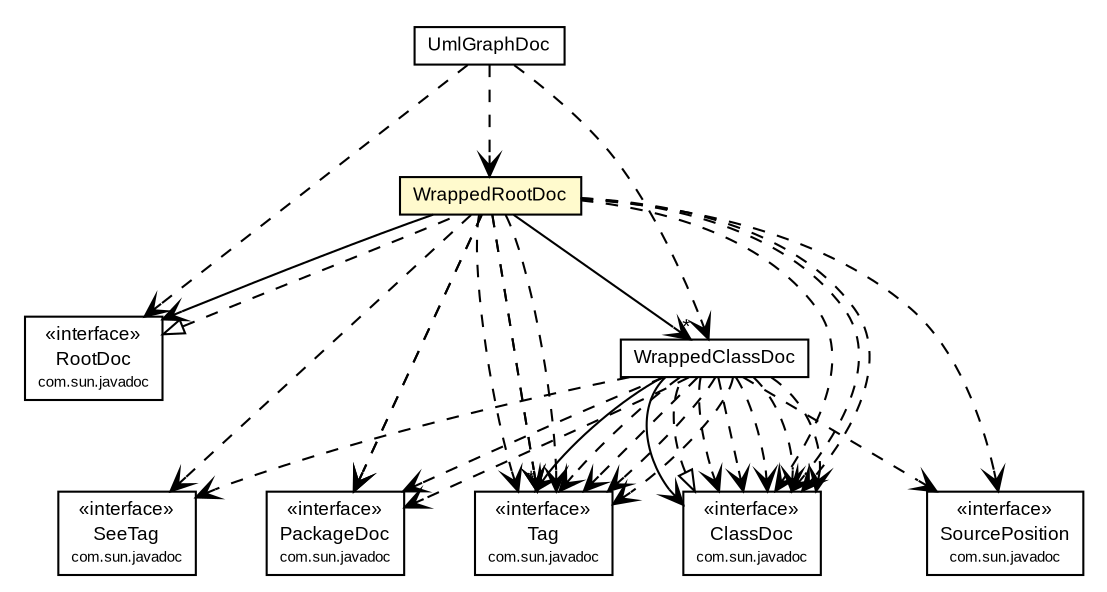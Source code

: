 #!/usr/local/bin/dot
#
# Class diagram 
# Generated by UmlGraph version 4.9 (http://www.spinellis.gr/sw/umlgraph)
#

digraph G {
	edge [fontname="arial",fontsize=10,labelfontname="arial",labelfontsize=10];
	node [fontname="arial",fontsize=10,shape=plaintext];
	// gr.spinellis.umlgraph.doclet.WrappedClassDoc
	c326 [label=<<table border="0" cellborder="1" cellspacing="0" cellpadding="2" port="p" href="./WrappedClassDoc.html">
		<tr><td><table border="0" cellspacing="0" cellpadding="1">
			<tr><td> WrappedClassDoc </td></tr>
		</table></td></tr>
		</table>>, fontname="arial", fontcolor="black", fontsize=9.0];
	// gr.spinellis.umlgraph.doclet.WrappedRootDoc
	c332 [label=<<table border="0" cellborder="1" cellspacing="0" cellpadding="2" port="p" bgcolor="lemonChiffon" href="./WrappedRootDoc.html">
		<tr><td><table border="0" cellspacing="0" cellpadding="1">
			<tr><td> WrappedRootDoc </td></tr>
		</table></td></tr>
		</table>>, fontname="arial", fontcolor="black", fontsize=9.0];
	// gr.spinellis.umlgraph.doclet.UmlGraphDoc
	c333 [label=<<table border="0" cellborder="1" cellspacing="0" cellpadding="2" port="p" href="./UmlGraphDoc.html">
		<tr><td><table border="0" cellspacing="0" cellpadding="1">
			<tr><td> UmlGraphDoc </td></tr>
		</table></td></tr>
		</table>>, fontname="arial", fontcolor="black", fontsize=9.0];
	//gr.spinellis.umlgraph.doclet.WrappedClassDoc implements com.sun.javadoc.ClassDoc
	c354:p -> c326:p [dir=back,arrowtail=empty,style=dashed];
	//gr.spinellis.umlgraph.doclet.WrappedRootDoc implements com.sun.javadoc.RootDoc
	c355:p -> c332:p [dir=back,arrowtail=empty,style=dashed];
	// gr.spinellis.umlgraph.doclet.UmlGraphDoc DEPEND gr.spinellis.umlgraph.doclet.WrappedClassDoc
	c333:p -> c326:p [taillabel="", label="", headlabel="", fontname="arial", fontcolor="black", fontsize=10.0, color="black", arrowhead=open, style=dashed];
	// gr.spinellis.umlgraph.doclet.UmlGraphDoc DEPEND gr.spinellis.umlgraph.doclet.WrappedRootDoc
	c333:p -> c332:p [taillabel="", label="", headlabel="", fontname="arial", fontcolor="black", fontsize=10.0, color="black", arrowhead=open, style=dashed];
	// gr.spinellis.umlgraph.doclet.WrappedClassDoc NAVASSOC com.sun.javadoc.ClassDoc
	c326:p -> c354:p [taillabel="", label="", headlabel="", fontname="arial", fontcolor="black", fontsize=10.0, color="black", arrowhead=open];
	// gr.spinellis.umlgraph.doclet.WrappedClassDoc NAVASSOC com.sun.javadoc.Tag
	c326:p -> c356:p [taillabel="", label="", headlabel="*", fontname="arial", fontcolor="black", fontsize=10.0, color="black", arrowhead=open];
	// gr.spinellis.umlgraph.doclet.WrappedRootDoc NAVASSOC com.sun.javadoc.RootDoc
	c332:p -> c355:p [taillabel="", label="", headlabel="", fontname="arial", fontcolor="black", fontsize=10.0, color="black", arrowhead=open];
	// gr.spinellis.umlgraph.doclet.WrappedRootDoc NAVASSOC gr.spinellis.umlgraph.doclet.WrappedClassDoc
	c332:p -> c326:p [taillabel="", label="", headlabel="*", fontname="arial", fontcolor="black", fontsize=10.0, color="black", arrowhead=open];
	// gr.spinellis.umlgraph.doclet.WrappedClassDoc DEPEND com.sun.javadoc.ClassDoc
	c326:p -> c354:p [taillabel="", label="", headlabel="", fontname="arial", fontcolor="black", fontsize=10.0, color="black", arrowhead=open, style=dashed];
	// gr.spinellis.umlgraph.doclet.WrappedClassDoc DEPEND com.sun.javadoc.Tag
	c326:p -> c356:p [taillabel="", label="", headlabel="", fontname="arial", fontcolor="black", fontsize=10.0, color="black", arrowhead=open, style=dashed];
	// gr.spinellis.umlgraph.doclet.WrappedClassDoc DEPEND com.sun.javadoc.PackageDoc
	c326:p -> c357:p [taillabel="", label="", headlabel="", fontname="arial", fontcolor="black", fontsize=10.0, color="black", arrowhead=open, style=dashed];
	// gr.spinellis.umlgraph.doclet.WrappedClassDoc DEPEND com.sun.javadoc.Tag
	c326:p -> c356:p [taillabel="", label="", headlabel="", fontname="arial", fontcolor="black", fontsize=10.0, color="black", arrowhead=open, style=dashed];
	// gr.spinellis.umlgraph.doclet.WrappedClassDoc DEPEND com.sun.javadoc.SourcePosition
	c326:p -> c358:p [taillabel="", label="", headlabel="", fontname="arial", fontcolor="black", fontsize=10.0, color="black", arrowhead=open, style=dashed];
	// gr.spinellis.umlgraph.doclet.WrappedClassDoc DEPEND com.sun.javadoc.PackageDoc
	c326:p -> c357:p [taillabel="", label="", headlabel="", fontname="arial", fontcolor="black", fontsize=10.0, color="black", arrowhead=open, style=dashed];
	// gr.spinellis.umlgraph.doclet.WrappedClassDoc DEPEND com.sun.javadoc.Tag
	c326:p -> c356:p [taillabel="", label="", headlabel="", fontname="arial", fontcolor="black", fontsize=10.0, color="black", arrowhead=open, style=dashed];
	// gr.spinellis.umlgraph.doclet.WrappedClassDoc DEPEND com.sun.javadoc.ClassDoc
	c326:p -> c354:p [taillabel="", label="", headlabel="", fontname="arial", fontcolor="black", fontsize=10.0, color="black", arrowhead=open, style=dashed];
	// gr.spinellis.umlgraph.doclet.WrappedClassDoc DEPEND com.sun.javadoc.Tag
	c326:p -> c356:p [taillabel="", label="", headlabel="", fontname="arial", fontcolor="black", fontsize=10.0, color="black", arrowhead=open, style=dashed];
	// gr.spinellis.umlgraph.doclet.WrappedClassDoc DEPEND com.sun.javadoc.SeeTag
	c326:p -> c359:p [taillabel="", label="", headlabel="", fontname="arial", fontcolor="black", fontsize=10.0, color="black", arrowhead=open, style=dashed];
	// gr.spinellis.umlgraph.doclet.WrappedClassDoc DEPEND com.sun.javadoc.ClassDoc
	c326:p -> c354:p [taillabel="", label="", headlabel="", fontname="arial", fontcolor="black", fontsize=10.0, color="black", arrowhead=open, style=dashed];
	// gr.spinellis.umlgraph.doclet.WrappedClassDoc DEPEND com.sun.javadoc.ClassDoc
	c326:p -> c354:p [taillabel="", label="", headlabel="", fontname="arial", fontcolor="black", fontsize=10.0, color="black", arrowhead=open, style=dashed];
	// gr.spinellis.umlgraph.doclet.WrappedClassDoc DEPEND com.sun.javadoc.ClassDoc
	c326:p -> c354:p [taillabel="", label="", headlabel="", fontname="arial", fontcolor="black", fontsize=10.0, color="black", arrowhead=open, style=dashed];
	// gr.spinellis.umlgraph.doclet.WrappedRootDoc DEPEND com.sun.javadoc.Tag
	c332:p -> c356:p [taillabel="", label="", headlabel="", fontname="arial", fontcolor="black", fontsize=10.0, color="black", arrowhead=open, style=dashed];
	// gr.spinellis.umlgraph.doclet.WrappedRootDoc DEPEND com.sun.javadoc.Tag
	c332:p -> c356:p [taillabel="", label="", headlabel="", fontname="arial", fontcolor="black", fontsize=10.0, color="black", arrowhead=open, style=dashed];
	// gr.spinellis.umlgraph.doclet.WrappedRootDoc DEPEND com.sun.javadoc.ClassDoc
	c332:p -> c354:p [taillabel="", label="", headlabel="", fontname="arial", fontcolor="black", fontsize=10.0, color="black", arrowhead=open, style=dashed];
	// gr.spinellis.umlgraph.doclet.WrappedRootDoc DEPEND com.sun.javadoc.Tag
	c332:p -> c356:p [taillabel="", label="", headlabel="", fontname="arial", fontcolor="black", fontsize=10.0, color="black", arrowhead=open, style=dashed];
	// gr.spinellis.umlgraph.doclet.WrappedRootDoc DEPEND com.sun.javadoc.SeeTag
	c332:p -> c359:p [taillabel="", label="", headlabel="", fontname="arial", fontcolor="black", fontsize=10.0, color="black", arrowhead=open, style=dashed];
	// gr.spinellis.umlgraph.doclet.WrappedRootDoc DEPEND com.sun.javadoc.Tag
	c332:p -> c356:p [taillabel="", label="", headlabel="", fontname="arial", fontcolor="black", fontsize=10.0, color="black", arrowhead=open, style=dashed];
	// gr.spinellis.umlgraph.doclet.WrappedRootDoc DEPEND com.sun.javadoc.PackageDoc
	c332:p -> c357:p [taillabel="", label="", headlabel="", fontname="arial", fontcolor="black", fontsize=10.0, color="black", arrowhead=open, style=dashed];
	// gr.spinellis.umlgraph.doclet.WrappedRootDoc DEPEND com.sun.javadoc.PackageDoc
	c332:p -> c357:p [taillabel="", label="", headlabel="", fontname="arial", fontcolor="black", fontsize=10.0, color="black", arrowhead=open, style=dashed];
	// gr.spinellis.umlgraph.doclet.WrappedRootDoc DEPEND com.sun.javadoc.ClassDoc
	c332:p -> c354:p [taillabel="", label="", headlabel="", fontname="arial", fontcolor="black", fontsize=10.0, color="black", arrowhead=open, style=dashed];
	// gr.spinellis.umlgraph.doclet.WrappedRootDoc DEPEND com.sun.javadoc.SourcePosition
	c332:p -> c358:p [taillabel="", label="", headlabel="", fontname="arial", fontcolor="black", fontsize=10.0, color="black", arrowhead=open, style=dashed];
	// gr.spinellis.umlgraph.doclet.WrappedRootDoc DEPEND com.sun.javadoc.ClassDoc
	c332:p -> c354:p [taillabel="", label="", headlabel="", fontname="arial", fontcolor="black", fontsize=10.0, color="black", arrowhead=open, style=dashed];
	// gr.spinellis.umlgraph.doclet.UmlGraphDoc DEPEND com.sun.javadoc.RootDoc
	c333:p -> c355:p [taillabel="", label="", headlabel="", fontname="arial", fontcolor="black", fontsize=10.0, color="black", arrowhead=open, style=dashed];
	// com.sun.javadoc.RootDoc
	c355 [label=<<table border="0" cellborder="1" cellspacing="0" cellpadding="2" port="p" href="http://java.sun.com/j2se/1.5.0/docs/guide/javadoc/doclet/spec/com/sun/javadoc/RootDoc.html">
		<tr><td><table border="0" cellspacing="0" cellpadding="1">
			<tr><td> &laquo;interface&raquo; </td></tr>
			<tr><td> RootDoc </td></tr>
			<tr><td><font point-size="7.0"> com.sun.javadoc </font></td></tr>
		</table></td></tr>
		</table>>, fontname="arial", fontcolor="black", fontsize=9.0];
	// com.sun.javadoc.SeeTag
	c359 [label=<<table border="0" cellborder="1" cellspacing="0" cellpadding="2" port="p" href="http://java.sun.com/j2se/1.5.0/docs/guide/javadoc/doclet/spec/com/sun/javadoc/SeeTag.html">
		<tr><td><table border="0" cellspacing="0" cellpadding="1">
			<tr><td> &laquo;interface&raquo; </td></tr>
			<tr><td> SeeTag </td></tr>
			<tr><td><font point-size="7.0"> com.sun.javadoc </font></td></tr>
		</table></td></tr>
		</table>>, fontname="arial", fontcolor="black", fontsize=9.0];
	// com.sun.javadoc.SourcePosition
	c358 [label=<<table border="0" cellborder="1" cellspacing="0" cellpadding="2" port="p" href="http://java.sun.com/j2se/1.5.0/docs/guide/javadoc/doclet/spec/com/sun/javadoc/SourcePosition.html">
		<tr><td><table border="0" cellspacing="0" cellpadding="1">
			<tr><td> &laquo;interface&raquo; </td></tr>
			<tr><td> SourcePosition </td></tr>
			<tr><td><font point-size="7.0"> com.sun.javadoc </font></td></tr>
		</table></td></tr>
		</table>>, fontname="arial", fontcolor="black", fontsize=9.0];
	// com.sun.javadoc.Tag
	c356 [label=<<table border="0" cellborder="1" cellspacing="0" cellpadding="2" port="p" href="http://java.sun.com/j2se/1.5.0/docs/guide/javadoc/doclet/spec/com/sun/javadoc/Tag.html">
		<tr><td><table border="0" cellspacing="0" cellpadding="1">
			<tr><td> &laquo;interface&raquo; </td></tr>
			<tr><td> Tag </td></tr>
			<tr><td><font point-size="7.0"> com.sun.javadoc </font></td></tr>
		</table></td></tr>
		</table>>, fontname="arial", fontcolor="black", fontsize=9.0];
	// com.sun.javadoc.ClassDoc
	c354 [label=<<table border="0" cellborder="1" cellspacing="0" cellpadding="2" port="p" href="http://java.sun.com/j2se/1.5.0/docs/guide/javadoc/doclet/spec/com/sun/javadoc/ClassDoc.html">
		<tr><td><table border="0" cellspacing="0" cellpadding="1">
			<tr><td> &laquo;interface&raquo; </td></tr>
			<tr><td> ClassDoc </td></tr>
			<tr><td><font point-size="7.0"> com.sun.javadoc </font></td></tr>
		</table></td></tr>
		</table>>, fontname="arial", fontcolor="black", fontsize=9.0];
	// com.sun.javadoc.PackageDoc
	c357 [label=<<table border="0" cellborder="1" cellspacing="0" cellpadding="2" port="p" href="http://java.sun.com/j2se/1.5.0/docs/guide/javadoc/doclet/spec/com/sun/javadoc/PackageDoc.html">
		<tr><td><table border="0" cellspacing="0" cellpadding="1">
			<tr><td> &laquo;interface&raquo; </td></tr>
			<tr><td> PackageDoc </td></tr>
			<tr><td><font point-size="7.0"> com.sun.javadoc </font></td></tr>
		</table></td></tr>
		</table>>, fontname="arial", fontcolor="black", fontsize=9.0];
}


